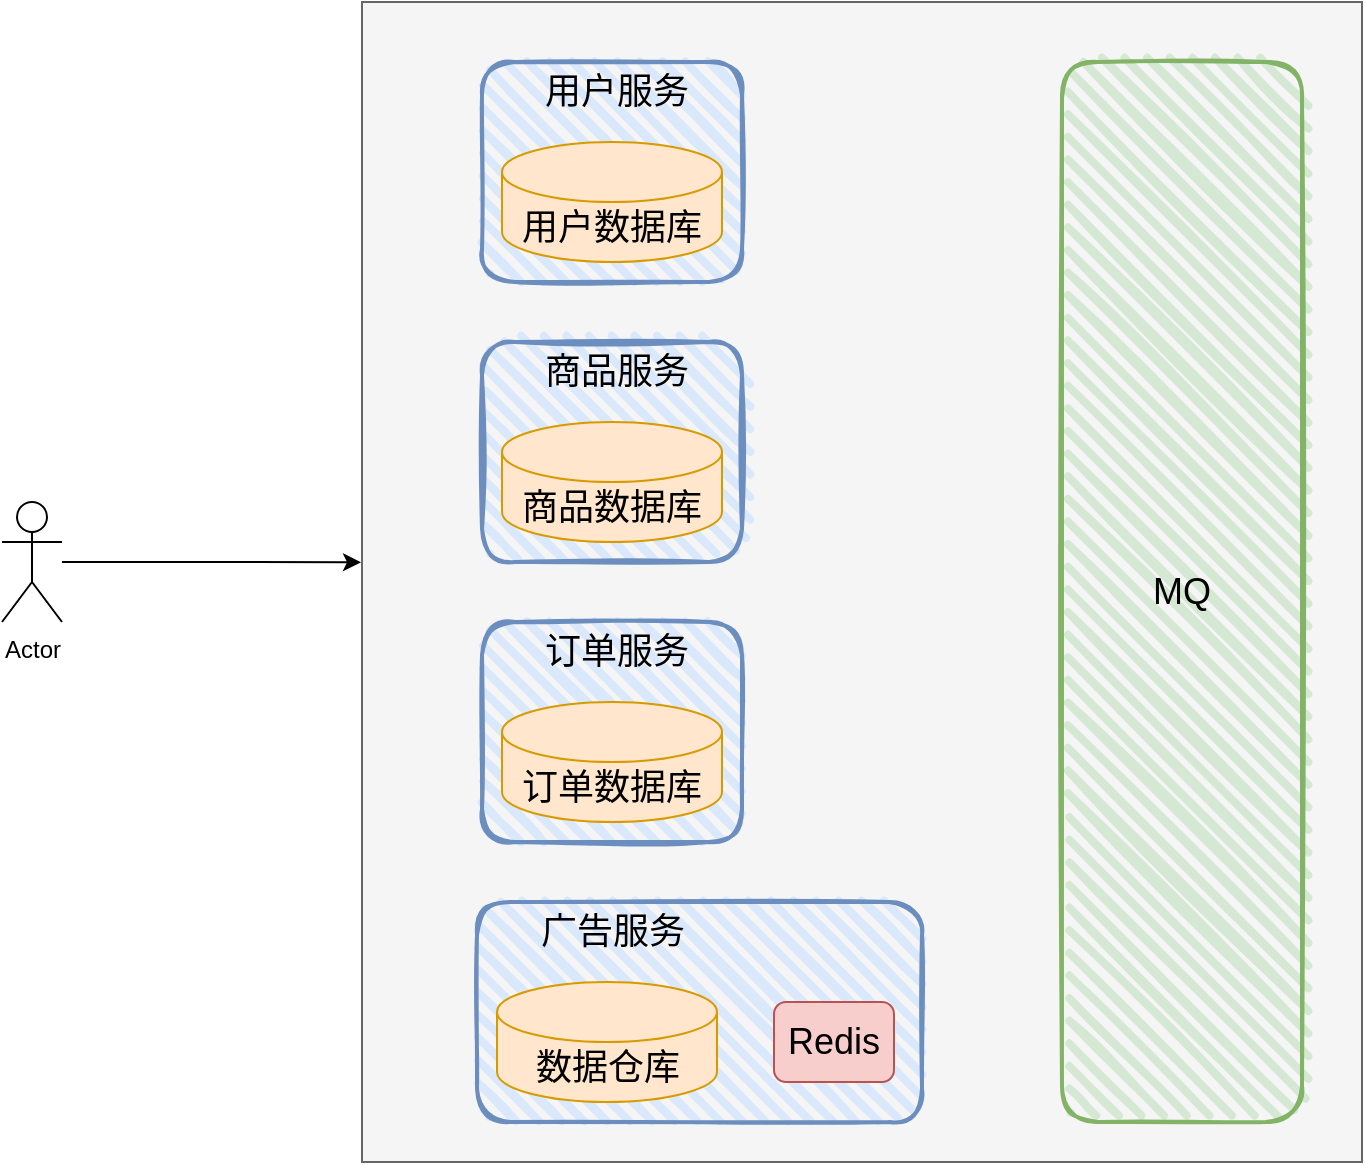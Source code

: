 <mxfile version="20.8.5" type="github">
  <diagram id="vvq-Ne_W5lKDoaepjMYk" name="第 1 页">
    <mxGraphModel dx="1877" dy="1662" grid="1" gridSize="10" guides="1" tooltips="1" connect="1" arrows="1" fold="1" page="1" pageScale="1" pageWidth="827" pageHeight="1169" math="0" shadow="0">
      <root>
        <mxCell id="0" />
        <mxCell id="1" parent="0" />
        <mxCell id="hD34OMt0N2nuLWVp7UXj-18" value="" style="rounded=0;whiteSpace=wrap;html=1;fontSize=18;fillColor=#f5f5f5;fontColor=#333333;strokeColor=#666666;" vertex="1" parent="1">
          <mxGeometry x="150" y="-510" width="500" height="580" as="geometry" />
        </mxCell>
        <mxCell id="hD34OMt0N2nuLWVp7UXj-19" style="edgeStyle=orthogonalEdgeStyle;rounded=0;orthogonalLoop=1;jettySize=auto;html=1;entryX=-0.001;entryY=0.483;entryDx=0;entryDy=0;entryPerimeter=0;fontSize=18;" edge="1" parent="1" source="hD34OMt0N2nuLWVp7UXj-2" target="hD34OMt0N2nuLWVp7UXj-18">
          <mxGeometry relative="1" as="geometry" />
        </mxCell>
        <mxCell id="hD34OMt0N2nuLWVp7UXj-2" value="Actor" style="shape=umlActor;verticalLabelPosition=bottom;verticalAlign=top;html=1;outlineConnect=0;" vertex="1" parent="1">
          <mxGeometry x="-30" y="-260" width="30" height="60" as="geometry" />
        </mxCell>
        <mxCell id="hD34OMt0N2nuLWVp7UXj-3" value="" style="rounded=1;whiteSpace=wrap;html=1;strokeWidth=2;fillWeight=4;hachureGap=8;hachureAngle=45;fillColor=#dae8fc;sketch=1;strokeColor=#6c8ebf;" vertex="1" parent="1">
          <mxGeometry x="210" y="-480" width="130" height="110" as="geometry" />
        </mxCell>
        <mxCell id="hD34OMt0N2nuLWVp7UXj-4" value="&lt;font style=&quot;font-size: 18px;&quot;&gt;用户数据库&lt;/font&gt;" style="shape=cylinder3;whiteSpace=wrap;html=1;boundedLbl=1;backgroundOutline=1;size=15;fillColor=#ffe6cc;strokeColor=#d79b00;" vertex="1" parent="1">
          <mxGeometry x="220" y="-440" width="110" height="60" as="geometry" />
        </mxCell>
        <mxCell id="hD34OMt0N2nuLWVp7UXj-5" value="用户服务" style="text;html=1;strokeColor=none;fillColor=none;align=center;verticalAlign=middle;whiteSpace=wrap;rounded=0;fontSize=18;" vertex="1" parent="1">
          <mxGeometry x="210" y="-480" width="135" height="30" as="geometry" />
        </mxCell>
        <mxCell id="hD34OMt0N2nuLWVp7UXj-6" value="" style="rounded=1;whiteSpace=wrap;html=1;strokeWidth=2;fillWeight=4;hachureGap=8;hachureAngle=45;fillColor=#dae8fc;sketch=1;strokeColor=#6c8ebf;" vertex="1" parent="1">
          <mxGeometry x="210" y="-340" width="130" height="110" as="geometry" />
        </mxCell>
        <mxCell id="hD34OMt0N2nuLWVp7UXj-7" value="&lt;font style=&quot;font-size: 18px;&quot;&gt;商品数据库&lt;/font&gt;" style="shape=cylinder3;whiteSpace=wrap;html=1;boundedLbl=1;backgroundOutline=1;size=15;fillColor=#ffe6cc;strokeColor=#d79b00;" vertex="1" parent="1">
          <mxGeometry x="220" y="-300" width="110" height="60" as="geometry" />
        </mxCell>
        <mxCell id="hD34OMt0N2nuLWVp7UXj-8" value="商品服务" style="text;html=1;strokeColor=none;fillColor=none;align=center;verticalAlign=middle;whiteSpace=wrap;rounded=0;fontSize=18;" vertex="1" parent="1">
          <mxGeometry x="210" y="-340" width="135" height="30" as="geometry" />
        </mxCell>
        <mxCell id="hD34OMt0N2nuLWVp7UXj-9" value="" style="rounded=1;whiteSpace=wrap;html=1;strokeWidth=2;fillWeight=4;hachureGap=8;hachureAngle=45;fillColor=#dae8fc;sketch=1;strokeColor=#6c8ebf;" vertex="1" parent="1">
          <mxGeometry x="210" y="-200" width="130" height="110" as="geometry" />
        </mxCell>
        <mxCell id="hD34OMt0N2nuLWVp7UXj-10" value="&lt;font style=&quot;font-size: 18px;&quot;&gt;订单数据库&lt;/font&gt;" style="shape=cylinder3;whiteSpace=wrap;html=1;boundedLbl=1;backgroundOutline=1;size=15;fillColor=#ffe6cc;strokeColor=#d79b00;" vertex="1" parent="1">
          <mxGeometry x="220" y="-160" width="110" height="60" as="geometry" />
        </mxCell>
        <mxCell id="hD34OMt0N2nuLWVp7UXj-11" value="订单服务" style="text;html=1;strokeColor=none;fillColor=none;align=center;verticalAlign=middle;whiteSpace=wrap;rounded=0;fontSize=18;" vertex="1" parent="1">
          <mxGeometry x="210" y="-200" width="135" height="30" as="geometry" />
        </mxCell>
        <mxCell id="hD34OMt0N2nuLWVp7UXj-12" value="" style="rounded=1;whiteSpace=wrap;html=1;strokeWidth=2;fillWeight=4;hachureGap=8;hachureAngle=45;fillColor=#dae8fc;sketch=1;strokeColor=#6c8ebf;" vertex="1" parent="1">
          <mxGeometry x="207.5" y="-60" width="222.5" height="110" as="geometry" />
        </mxCell>
        <mxCell id="hD34OMt0N2nuLWVp7UXj-13" value="&lt;font style=&quot;font-size: 18px;&quot;&gt;数据仓库&lt;/font&gt;" style="shape=cylinder3;whiteSpace=wrap;html=1;boundedLbl=1;backgroundOutline=1;size=15;fillColor=#ffe6cc;strokeColor=#d79b00;" vertex="1" parent="1">
          <mxGeometry x="217.5" y="-20" width="110" height="60" as="geometry" />
        </mxCell>
        <mxCell id="hD34OMt0N2nuLWVp7UXj-14" value="广告服务" style="text;html=1;strokeColor=none;fillColor=none;align=center;verticalAlign=middle;whiteSpace=wrap;rounded=0;fontSize=18;" vertex="1" parent="1">
          <mxGeometry x="207.5" y="-60" width="135" height="30" as="geometry" />
        </mxCell>
        <mxCell id="hD34OMt0N2nuLWVp7UXj-15" value="Redis" style="rounded=1;whiteSpace=wrap;html=1;fontSize=18;fillColor=#f8cecc;strokeColor=#b85450;" vertex="1" parent="1">
          <mxGeometry x="356" y="-10" width="60" height="40" as="geometry" />
        </mxCell>
        <mxCell id="hD34OMt0N2nuLWVp7UXj-16" value="MQ" style="rounded=1;whiteSpace=wrap;html=1;strokeWidth=2;fillWeight=4;hachureGap=8;hachureAngle=45;fillColor=#d5e8d4;sketch=1;fontSize=18;strokeColor=#82b366;" vertex="1" parent="1">
          <mxGeometry x="500" y="-480" width="120" height="530" as="geometry" />
        </mxCell>
      </root>
    </mxGraphModel>
  </diagram>
</mxfile>
